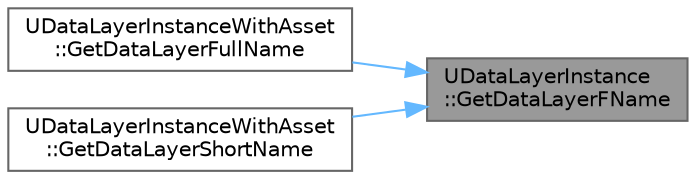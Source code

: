 digraph "UDataLayerInstance::GetDataLayerFName"
{
 // INTERACTIVE_SVG=YES
 // LATEX_PDF_SIZE
  bgcolor="transparent";
  edge [fontname=Helvetica,fontsize=10,labelfontname=Helvetica,labelfontsize=10];
  node [fontname=Helvetica,fontsize=10,shape=box,height=0.2,width=0.4];
  rankdir="RL";
  Node1 [id="Node000001",label="UDataLayerInstance\l::GetDataLayerFName",height=0.2,width=0.4,color="gray40", fillcolor="grey60", style="filled", fontcolor="black",tooltip=" "];
  Node1 -> Node2 [id="edge1_Node000001_Node000002",dir="back",color="steelblue1",style="solid",tooltip=" "];
  Node2 [id="Node000002",label="UDataLayerInstanceWithAsset\l::GetDataLayerFullName",height=0.2,width=0.4,color="grey40", fillcolor="white", style="filled",URL="$db/d46/classUDataLayerInstanceWithAsset.html#a867784a8768bd558580d73f0fd619f8d",tooltip=" "];
  Node1 -> Node3 [id="edge2_Node000001_Node000003",dir="back",color="steelblue1",style="solid",tooltip=" "];
  Node3 [id="Node000003",label="UDataLayerInstanceWithAsset\l::GetDataLayerShortName",height=0.2,width=0.4,color="grey40", fillcolor="white", style="filled",URL="$db/d46/classUDataLayerInstanceWithAsset.html#acb20ce83c64baa043b5f9a1a342459f1",tooltip=" "];
}
